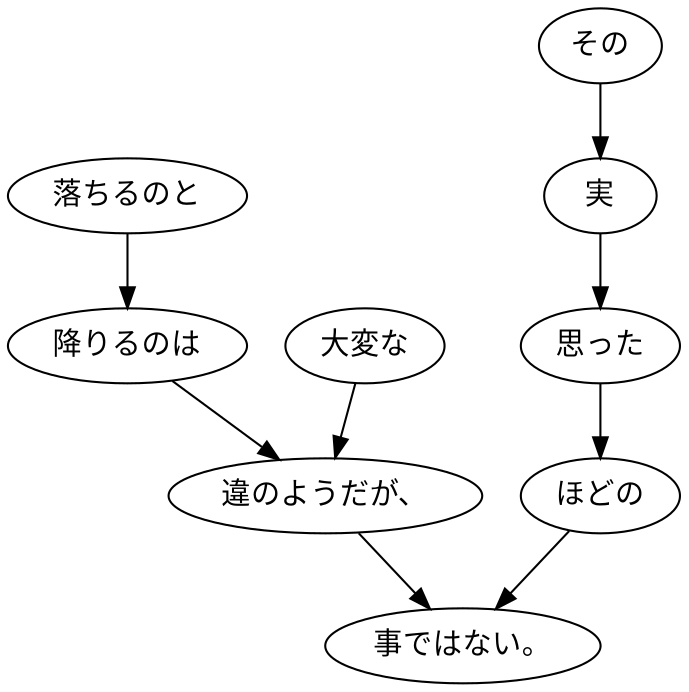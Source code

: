digraph graph4100 {
	node0 [label="落ちるのと"];
	node1 [label="降りるのは"];
	node2 [label="大変な"];
	node3 [label="違のようだが、"];
	node4 [label="その"];
	node5 [label="実"];
	node6 [label="思った"];
	node7 [label="ほどの"];
	node8 [label="事ではない。"];
	node0 -> node1;
	node1 -> node3;
	node2 -> node3;
	node3 -> node8;
	node4 -> node5;
	node5 -> node6;
	node6 -> node7;
	node7 -> node8;
}
